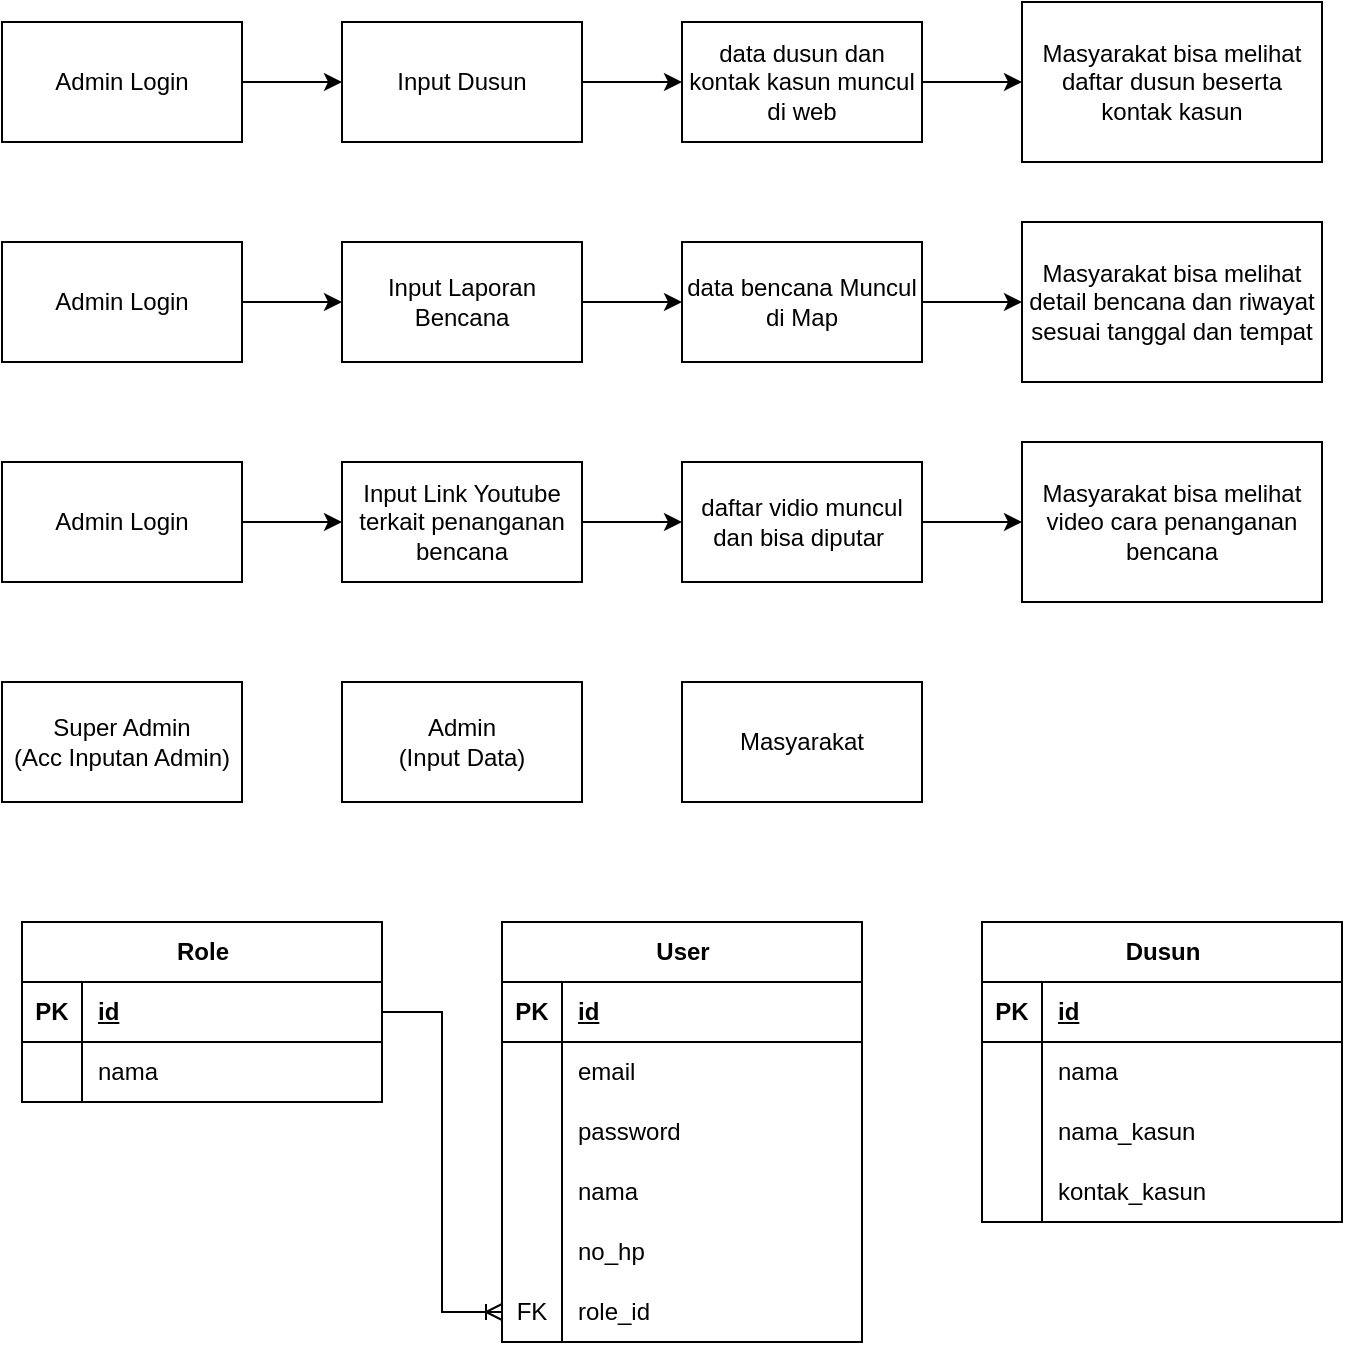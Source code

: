 <mxfile version="24.3.1" type="github">
  <diagram name="Halaman-1" id="jYfZsXIPYShojSesjX85">
    <mxGraphModel dx="880" dy="407" grid="1" gridSize="10" guides="1" tooltips="1" connect="1" arrows="1" fold="1" page="1" pageScale="1" pageWidth="850" pageHeight="1100" math="0" shadow="0">
      <root>
        <mxCell id="0" />
        <mxCell id="1" parent="0" />
        <mxCell id="0UEPFsotPfN1WaxHBvJR-5" value="" style="edgeStyle=orthogonalEdgeStyle;rounded=0;orthogonalLoop=1;jettySize=auto;html=1;" edge="1" parent="1" source="0UEPFsotPfN1WaxHBvJR-1" target="0UEPFsotPfN1WaxHBvJR-2">
          <mxGeometry relative="1" as="geometry" />
        </mxCell>
        <mxCell id="0UEPFsotPfN1WaxHBvJR-1" value="Admin Login" style="rounded=0;whiteSpace=wrap;html=1;" vertex="1" parent="1">
          <mxGeometry x="90" y="260" width="120" height="60" as="geometry" />
        </mxCell>
        <mxCell id="0UEPFsotPfN1WaxHBvJR-6" value="" style="edgeStyle=orthogonalEdgeStyle;rounded=0;orthogonalLoop=1;jettySize=auto;html=1;" edge="1" parent="1" source="0UEPFsotPfN1WaxHBvJR-2" target="0UEPFsotPfN1WaxHBvJR-3">
          <mxGeometry relative="1" as="geometry" />
        </mxCell>
        <mxCell id="0UEPFsotPfN1WaxHBvJR-2" value="Input Laporan Bencana" style="rounded=0;whiteSpace=wrap;html=1;" vertex="1" parent="1">
          <mxGeometry x="260" y="260" width="120" height="60" as="geometry" />
        </mxCell>
        <mxCell id="0UEPFsotPfN1WaxHBvJR-7" value="" style="edgeStyle=orthogonalEdgeStyle;rounded=0;orthogonalLoop=1;jettySize=auto;html=1;" edge="1" parent="1" source="0UEPFsotPfN1WaxHBvJR-3" target="0UEPFsotPfN1WaxHBvJR-4">
          <mxGeometry relative="1" as="geometry" />
        </mxCell>
        <mxCell id="0UEPFsotPfN1WaxHBvJR-3" value="data bencana Muncul di Map" style="rounded=0;whiteSpace=wrap;html=1;" vertex="1" parent="1">
          <mxGeometry x="430" y="260" width="120" height="60" as="geometry" />
        </mxCell>
        <mxCell id="0UEPFsotPfN1WaxHBvJR-4" value="Masyarakat bisa melihat detail bencana dan riwayat sesuai tanggal dan tempat" style="rounded=0;whiteSpace=wrap;html=1;" vertex="1" parent="1">
          <mxGeometry x="600" y="250" width="150" height="80" as="geometry" />
        </mxCell>
        <mxCell id="0UEPFsotPfN1WaxHBvJR-8" value="" style="edgeStyle=orthogonalEdgeStyle;rounded=0;orthogonalLoop=1;jettySize=auto;html=1;" edge="1" source="0UEPFsotPfN1WaxHBvJR-9" target="0UEPFsotPfN1WaxHBvJR-11" parent="1">
          <mxGeometry relative="1" as="geometry" />
        </mxCell>
        <mxCell id="0UEPFsotPfN1WaxHBvJR-9" value="Admin Login" style="rounded=0;whiteSpace=wrap;html=1;" vertex="1" parent="1">
          <mxGeometry x="90" y="370" width="120" height="60" as="geometry" />
        </mxCell>
        <mxCell id="0UEPFsotPfN1WaxHBvJR-10" value="" style="edgeStyle=orthogonalEdgeStyle;rounded=0;orthogonalLoop=1;jettySize=auto;html=1;" edge="1" source="0UEPFsotPfN1WaxHBvJR-11" target="0UEPFsotPfN1WaxHBvJR-13" parent="1">
          <mxGeometry relative="1" as="geometry" />
        </mxCell>
        <mxCell id="0UEPFsotPfN1WaxHBvJR-11" value="Input Link Youtube terkait penanganan bencana" style="rounded=0;whiteSpace=wrap;html=1;" vertex="1" parent="1">
          <mxGeometry x="260" y="370" width="120" height="60" as="geometry" />
        </mxCell>
        <mxCell id="0UEPFsotPfN1WaxHBvJR-12" value="" style="edgeStyle=orthogonalEdgeStyle;rounded=0;orthogonalLoop=1;jettySize=auto;html=1;" edge="1" source="0UEPFsotPfN1WaxHBvJR-13" target="0UEPFsotPfN1WaxHBvJR-14" parent="1">
          <mxGeometry relative="1" as="geometry" />
        </mxCell>
        <mxCell id="0UEPFsotPfN1WaxHBvJR-13" value="daftar vidio muncul dan bisa diputar&amp;nbsp;" style="rounded=0;whiteSpace=wrap;html=1;" vertex="1" parent="1">
          <mxGeometry x="430" y="370" width="120" height="60" as="geometry" />
        </mxCell>
        <mxCell id="0UEPFsotPfN1WaxHBvJR-14" value="Masyarakat bisa melihat video cara penanganan bencana" style="rounded=0;whiteSpace=wrap;html=1;" vertex="1" parent="1">
          <mxGeometry x="600" y="360" width="150" height="80" as="geometry" />
        </mxCell>
        <mxCell id="0UEPFsotPfN1WaxHBvJR-15" value="Super Admin&lt;div&gt;(Acc Inputan Admin)&lt;/div&gt;" style="rounded=0;whiteSpace=wrap;html=1;" vertex="1" parent="1">
          <mxGeometry x="90" y="480" width="120" height="60" as="geometry" />
        </mxCell>
        <mxCell id="0UEPFsotPfN1WaxHBvJR-16" value="Admin&lt;div&gt;(Input Data)&lt;/div&gt;" style="rounded=0;whiteSpace=wrap;html=1;" vertex="1" parent="1">
          <mxGeometry x="260" y="480" width="120" height="60" as="geometry" />
        </mxCell>
        <mxCell id="0UEPFsotPfN1WaxHBvJR-17" value="Masyarakat" style="rounded=0;whiteSpace=wrap;html=1;" vertex="1" parent="1">
          <mxGeometry x="430" y="480" width="120" height="60" as="geometry" />
        </mxCell>
        <mxCell id="0UEPFsotPfN1WaxHBvJR-18" value="" style="edgeStyle=orthogonalEdgeStyle;rounded=0;orthogonalLoop=1;jettySize=auto;html=1;" edge="1" source="0UEPFsotPfN1WaxHBvJR-19" target="0UEPFsotPfN1WaxHBvJR-21" parent="1">
          <mxGeometry relative="1" as="geometry" />
        </mxCell>
        <mxCell id="0UEPFsotPfN1WaxHBvJR-19" value="Admin Login" style="rounded=0;whiteSpace=wrap;html=1;" vertex="1" parent="1">
          <mxGeometry x="90" y="150" width="120" height="60" as="geometry" />
        </mxCell>
        <mxCell id="0UEPFsotPfN1WaxHBvJR-20" value="" style="edgeStyle=orthogonalEdgeStyle;rounded=0;orthogonalLoop=1;jettySize=auto;html=1;" edge="1" source="0UEPFsotPfN1WaxHBvJR-21" target="0UEPFsotPfN1WaxHBvJR-23" parent="1">
          <mxGeometry relative="1" as="geometry" />
        </mxCell>
        <mxCell id="0UEPFsotPfN1WaxHBvJR-21" value="Input Dusun" style="rounded=0;whiteSpace=wrap;html=1;" vertex="1" parent="1">
          <mxGeometry x="260" y="150" width="120" height="60" as="geometry" />
        </mxCell>
        <mxCell id="0UEPFsotPfN1WaxHBvJR-22" value="" style="edgeStyle=orthogonalEdgeStyle;rounded=0;orthogonalLoop=1;jettySize=auto;html=1;" edge="1" source="0UEPFsotPfN1WaxHBvJR-23" target="0UEPFsotPfN1WaxHBvJR-24" parent="1">
          <mxGeometry relative="1" as="geometry" />
        </mxCell>
        <mxCell id="0UEPFsotPfN1WaxHBvJR-23" value="data dusun dan kontak kasun muncul di web" style="rounded=0;whiteSpace=wrap;html=1;" vertex="1" parent="1">
          <mxGeometry x="430" y="150" width="120" height="60" as="geometry" />
        </mxCell>
        <mxCell id="0UEPFsotPfN1WaxHBvJR-24" value="Masyarakat bisa melihat daftar dusun beserta kontak kasun" style="rounded=0;whiteSpace=wrap;html=1;" vertex="1" parent="1">
          <mxGeometry x="600" y="140" width="150" height="80" as="geometry" />
        </mxCell>
        <mxCell id="0UEPFsotPfN1WaxHBvJR-26" value="User" style="shape=table;startSize=30;container=1;collapsible=1;childLayout=tableLayout;fixedRows=1;rowLines=0;fontStyle=1;align=center;resizeLast=1;html=1;" vertex="1" parent="1">
          <mxGeometry x="340" y="600" width="180" height="210" as="geometry" />
        </mxCell>
        <mxCell id="0UEPFsotPfN1WaxHBvJR-27" value="" style="shape=tableRow;horizontal=0;startSize=0;swimlaneHead=0;swimlaneBody=0;fillColor=none;collapsible=0;dropTarget=0;points=[[0,0.5],[1,0.5]];portConstraint=eastwest;top=0;left=0;right=0;bottom=1;" vertex="1" parent="0UEPFsotPfN1WaxHBvJR-26">
          <mxGeometry y="30" width="180" height="30" as="geometry" />
        </mxCell>
        <mxCell id="0UEPFsotPfN1WaxHBvJR-28" value="PK" style="shape=partialRectangle;connectable=0;fillColor=none;top=0;left=0;bottom=0;right=0;fontStyle=1;overflow=hidden;whiteSpace=wrap;html=1;" vertex="1" parent="0UEPFsotPfN1WaxHBvJR-27">
          <mxGeometry width="30" height="30" as="geometry">
            <mxRectangle width="30" height="30" as="alternateBounds" />
          </mxGeometry>
        </mxCell>
        <mxCell id="0UEPFsotPfN1WaxHBvJR-29" value="id" style="shape=partialRectangle;connectable=0;fillColor=none;top=0;left=0;bottom=0;right=0;align=left;spacingLeft=6;fontStyle=5;overflow=hidden;whiteSpace=wrap;html=1;" vertex="1" parent="0UEPFsotPfN1WaxHBvJR-27">
          <mxGeometry x="30" width="150" height="30" as="geometry">
            <mxRectangle width="150" height="30" as="alternateBounds" />
          </mxGeometry>
        </mxCell>
        <mxCell id="0UEPFsotPfN1WaxHBvJR-30" value="" style="shape=tableRow;horizontal=0;startSize=0;swimlaneHead=0;swimlaneBody=0;fillColor=none;collapsible=0;dropTarget=0;points=[[0,0.5],[1,0.5]];portConstraint=eastwest;top=0;left=0;right=0;bottom=0;" vertex="1" parent="0UEPFsotPfN1WaxHBvJR-26">
          <mxGeometry y="60" width="180" height="30" as="geometry" />
        </mxCell>
        <mxCell id="0UEPFsotPfN1WaxHBvJR-31" value="" style="shape=partialRectangle;connectable=0;fillColor=none;top=0;left=0;bottom=0;right=0;editable=1;overflow=hidden;whiteSpace=wrap;html=1;" vertex="1" parent="0UEPFsotPfN1WaxHBvJR-30">
          <mxGeometry width="30" height="30" as="geometry">
            <mxRectangle width="30" height="30" as="alternateBounds" />
          </mxGeometry>
        </mxCell>
        <mxCell id="0UEPFsotPfN1WaxHBvJR-32" value="email" style="shape=partialRectangle;connectable=0;fillColor=none;top=0;left=0;bottom=0;right=0;align=left;spacingLeft=6;overflow=hidden;whiteSpace=wrap;html=1;" vertex="1" parent="0UEPFsotPfN1WaxHBvJR-30">
          <mxGeometry x="30" width="150" height="30" as="geometry">
            <mxRectangle width="150" height="30" as="alternateBounds" />
          </mxGeometry>
        </mxCell>
        <mxCell id="0UEPFsotPfN1WaxHBvJR-33" value="" style="shape=tableRow;horizontal=0;startSize=0;swimlaneHead=0;swimlaneBody=0;fillColor=none;collapsible=0;dropTarget=0;points=[[0,0.5],[1,0.5]];portConstraint=eastwest;top=0;left=0;right=0;bottom=0;" vertex="1" parent="0UEPFsotPfN1WaxHBvJR-26">
          <mxGeometry y="90" width="180" height="30" as="geometry" />
        </mxCell>
        <mxCell id="0UEPFsotPfN1WaxHBvJR-34" value="" style="shape=partialRectangle;connectable=0;fillColor=none;top=0;left=0;bottom=0;right=0;editable=1;overflow=hidden;whiteSpace=wrap;html=1;" vertex="1" parent="0UEPFsotPfN1WaxHBvJR-33">
          <mxGeometry width="30" height="30" as="geometry">
            <mxRectangle width="30" height="30" as="alternateBounds" />
          </mxGeometry>
        </mxCell>
        <mxCell id="0UEPFsotPfN1WaxHBvJR-35" value="password" style="shape=partialRectangle;connectable=0;fillColor=none;top=0;left=0;bottom=0;right=0;align=left;spacingLeft=6;overflow=hidden;whiteSpace=wrap;html=1;" vertex="1" parent="0UEPFsotPfN1WaxHBvJR-33">
          <mxGeometry x="30" width="150" height="30" as="geometry">
            <mxRectangle width="150" height="30" as="alternateBounds" />
          </mxGeometry>
        </mxCell>
        <mxCell id="0UEPFsotPfN1WaxHBvJR-36" value="" style="shape=tableRow;horizontal=0;startSize=0;swimlaneHead=0;swimlaneBody=0;fillColor=none;collapsible=0;dropTarget=0;points=[[0,0.5],[1,0.5]];portConstraint=eastwest;top=0;left=0;right=0;bottom=0;" vertex="1" parent="0UEPFsotPfN1WaxHBvJR-26">
          <mxGeometry y="120" width="180" height="30" as="geometry" />
        </mxCell>
        <mxCell id="0UEPFsotPfN1WaxHBvJR-37" value="" style="shape=partialRectangle;connectable=0;fillColor=none;top=0;left=0;bottom=0;right=0;editable=1;overflow=hidden;whiteSpace=wrap;html=1;" vertex="1" parent="0UEPFsotPfN1WaxHBvJR-36">
          <mxGeometry width="30" height="30" as="geometry">
            <mxRectangle width="30" height="30" as="alternateBounds" />
          </mxGeometry>
        </mxCell>
        <mxCell id="0UEPFsotPfN1WaxHBvJR-38" value="nama" style="shape=partialRectangle;connectable=0;fillColor=none;top=0;left=0;bottom=0;right=0;align=left;spacingLeft=6;overflow=hidden;whiteSpace=wrap;html=1;" vertex="1" parent="0UEPFsotPfN1WaxHBvJR-36">
          <mxGeometry x="30" width="150" height="30" as="geometry">
            <mxRectangle width="150" height="30" as="alternateBounds" />
          </mxGeometry>
        </mxCell>
        <mxCell id="0UEPFsotPfN1WaxHBvJR-39" value="" style="shape=tableRow;horizontal=0;startSize=0;swimlaneHead=0;swimlaneBody=0;fillColor=none;collapsible=0;dropTarget=0;points=[[0,0.5],[1,0.5]];portConstraint=eastwest;top=0;left=0;right=0;bottom=0;" vertex="1" parent="0UEPFsotPfN1WaxHBvJR-26">
          <mxGeometry y="150" width="180" height="30" as="geometry" />
        </mxCell>
        <mxCell id="0UEPFsotPfN1WaxHBvJR-40" value="" style="shape=partialRectangle;connectable=0;fillColor=none;top=0;left=0;bottom=0;right=0;editable=1;overflow=hidden;whiteSpace=wrap;html=1;" vertex="1" parent="0UEPFsotPfN1WaxHBvJR-39">
          <mxGeometry width="30" height="30" as="geometry">
            <mxRectangle width="30" height="30" as="alternateBounds" />
          </mxGeometry>
        </mxCell>
        <mxCell id="0UEPFsotPfN1WaxHBvJR-41" value="no_hp" style="shape=partialRectangle;connectable=0;fillColor=none;top=0;left=0;bottom=0;right=0;align=left;spacingLeft=6;overflow=hidden;whiteSpace=wrap;html=1;" vertex="1" parent="0UEPFsotPfN1WaxHBvJR-39">
          <mxGeometry x="30" width="150" height="30" as="geometry">
            <mxRectangle width="150" height="30" as="alternateBounds" />
          </mxGeometry>
        </mxCell>
        <mxCell id="0UEPFsotPfN1WaxHBvJR-42" value="" style="shape=tableRow;horizontal=0;startSize=0;swimlaneHead=0;swimlaneBody=0;fillColor=none;collapsible=0;dropTarget=0;points=[[0,0.5],[1,0.5]];portConstraint=eastwest;top=0;left=0;right=0;bottom=0;" vertex="1" parent="0UEPFsotPfN1WaxHBvJR-26">
          <mxGeometry y="180" width="180" height="30" as="geometry" />
        </mxCell>
        <mxCell id="0UEPFsotPfN1WaxHBvJR-43" value="FK" style="shape=partialRectangle;connectable=0;fillColor=none;top=0;left=0;bottom=0;right=0;editable=1;overflow=hidden;whiteSpace=wrap;html=1;" vertex="1" parent="0UEPFsotPfN1WaxHBvJR-42">
          <mxGeometry width="30" height="30" as="geometry">
            <mxRectangle width="30" height="30" as="alternateBounds" />
          </mxGeometry>
        </mxCell>
        <mxCell id="0UEPFsotPfN1WaxHBvJR-44" value="role_id" style="shape=partialRectangle;connectable=0;fillColor=none;top=0;left=0;bottom=0;right=0;align=left;spacingLeft=6;overflow=hidden;whiteSpace=wrap;html=1;" vertex="1" parent="0UEPFsotPfN1WaxHBvJR-42">
          <mxGeometry x="30" width="150" height="30" as="geometry">
            <mxRectangle width="150" height="30" as="alternateBounds" />
          </mxGeometry>
        </mxCell>
        <mxCell id="0UEPFsotPfN1WaxHBvJR-45" value="Role" style="shape=table;startSize=30;container=1;collapsible=1;childLayout=tableLayout;fixedRows=1;rowLines=0;fontStyle=1;align=center;resizeLast=1;html=1;" vertex="1" parent="1">
          <mxGeometry x="100" y="600" width="180" height="90" as="geometry" />
        </mxCell>
        <mxCell id="0UEPFsotPfN1WaxHBvJR-46" value="" style="shape=tableRow;horizontal=0;startSize=0;swimlaneHead=0;swimlaneBody=0;fillColor=none;collapsible=0;dropTarget=0;points=[[0,0.5],[1,0.5]];portConstraint=eastwest;top=0;left=0;right=0;bottom=1;" vertex="1" parent="0UEPFsotPfN1WaxHBvJR-45">
          <mxGeometry y="30" width="180" height="30" as="geometry" />
        </mxCell>
        <mxCell id="0UEPFsotPfN1WaxHBvJR-47" value="PK" style="shape=partialRectangle;connectable=0;fillColor=none;top=0;left=0;bottom=0;right=0;fontStyle=1;overflow=hidden;whiteSpace=wrap;html=1;" vertex="1" parent="0UEPFsotPfN1WaxHBvJR-46">
          <mxGeometry width="30" height="30" as="geometry">
            <mxRectangle width="30" height="30" as="alternateBounds" />
          </mxGeometry>
        </mxCell>
        <mxCell id="0UEPFsotPfN1WaxHBvJR-48" value="id" style="shape=partialRectangle;connectable=0;fillColor=none;top=0;left=0;bottom=0;right=0;align=left;spacingLeft=6;fontStyle=5;overflow=hidden;whiteSpace=wrap;html=1;" vertex="1" parent="0UEPFsotPfN1WaxHBvJR-46">
          <mxGeometry x="30" width="150" height="30" as="geometry">
            <mxRectangle width="150" height="30" as="alternateBounds" />
          </mxGeometry>
        </mxCell>
        <mxCell id="0UEPFsotPfN1WaxHBvJR-49" value="" style="shape=tableRow;horizontal=0;startSize=0;swimlaneHead=0;swimlaneBody=0;fillColor=none;collapsible=0;dropTarget=0;points=[[0,0.5],[1,0.5]];portConstraint=eastwest;top=0;left=0;right=0;bottom=0;" vertex="1" parent="0UEPFsotPfN1WaxHBvJR-45">
          <mxGeometry y="60" width="180" height="30" as="geometry" />
        </mxCell>
        <mxCell id="0UEPFsotPfN1WaxHBvJR-50" value="" style="shape=partialRectangle;connectable=0;fillColor=none;top=0;left=0;bottom=0;right=0;editable=1;overflow=hidden;whiteSpace=wrap;html=1;" vertex="1" parent="0UEPFsotPfN1WaxHBvJR-49">
          <mxGeometry width="30" height="30" as="geometry">
            <mxRectangle width="30" height="30" as="alternateBounds" />
          </mxGeometry>
        </mxCell>
        <mxCell id="0UEPFsotPfN1WaxHBvJR-51" value="nama" style="shape=partialRectangle;connectable=0;fillColor=none;top=0;left=0;bottom=0;right=0;align=left;spacingLeft=6;overflow=hidden;whiteSpace=wrap;html=1;" vertex="1" parent="0UEPFsotPfN1WaxHBvJR-49">
          <mxGeometry x="30" width="150" height="30" as="geometry">
            <mxRectangle width="150" height="30" as="alternateBounds" />
          </mxGeometry>
        </mxCell>
        <mxCell id="0UEPFsotPfN1WaxHBvJR-64" value="" style="edgeStyle=entityRelationEdgeStyle;fontSize=12;html=1;endArrow=ERoneToMany;rounded=0;exitX=1;exitY=0.5;exitDx=0;exitDy=0;entryX=0;entryY=0.5;entryDx=0;entryDy=0;" edge="1" parent="1" source="0UEPFsotPfN1WaxHBvJR-46" target="0UEPFsotPfN1WaxHBvJR-42">
          <mxGeometry width="100" height="100" relative="1" as="geometry">
            <mxPoint x="380" y="770" as="sourcePoint" />
            <mxPoint x="480" y="670" as="targetPoint" />
          </mxGeometry>
        </mxCell>
        <mxCell id="0UEPFsotPfN1WaxHBvJR-65" value="Dusun" style="shape=table;startSize=30;container=1;collapsible=1;childLayout=tableLayout;fixedRows=1;rowLines=0;fontStyle=1;align=center;resizeLast=1;html=1;" vertex="1" parent="1">
          <mxGeometry x="580" y="600" width="180" height="150" as="geometry" />
        </mxCell>
        <mxCell id="0UEPFsotPfN1WaxHBvJR-66" value="" style="shape=tableRow;horizontal=0;startSize=0;swimlaneHead=0;swimlaneBody=0;fillColor=none;collapsible=0;dropTarget=0;points=[[0,0.5],[1,0.5]];portConstraint=eastwest;top=0;left=0;right=0;bottom=1;" vertex="1" parent="0UEPFsotPfN1WaxHBvJR-65">
          <mxGeometry y="30" width="180" height="30" as="geometry" />
        </mxCell>
        <mxCell id="0UEPFsotPfN1WaxHBvJR-67" value="PK" style="shape=partialRectangle;connectable=0;fillColor=none;top=0;left=0;bottom=0;right=0;fontStyle=1;overflow=hidden;whiteSpace=wrap;html=1;" vertex="1" parent="0UEPFsotPfN1WaxHBvJR-66">
          <mxGeometry width="30" height="30" as="geometry">
            <mxRectangle width="30" height="30" as="alternateBounds" />
          </mxGeometry>
        </mxCell>
        <mxCell id="0UEPFsotPfN1WaxHBvJR-68" value="id" style="shape=partialRectangle;connectable=0;fillColor=none;top=0;left=0;bottom=0;right=0;align=left;spacingLeft=6;fontStyle=5;overflow=hidden;whiteSpace=wrap;html=1;" vertex="1" parent="0UEPFsotPfN1WaxHBvJR-66">
          <mxGeometry x="30" width="150" height="30" as="geometry">
            <mxRectangle width="150" height="30" as="alternateBounds" />
          </mxGeometry>
        </mxCell>
        <mxCell id="0UEPFsotPfN1WaxHBvJR-69" value="" style="shape=tableRow;horizontal=0;startSize=0;swimlaneHead=0;swimlaneBody=0;fillColor=none;collapsible=0;dropTarget=0;points=[[0,0.5],[1,0.5]];portConstraint=eastwest;top=0;left=0;right=0;bottom=0;" vertex="1" parent="0UEPFsotPfN1WaxHBvJR-65">
          <mxGeometry y="60" width="180" height="30" as="geometry" />
        </mxCell>
        <mxCell id="0UEPFsotPfN1WaxHBvJR-70" value="" style="shape=partialRectangle;connectable=0;fillColor=none;top=0;left=0;bottom=0;right=0;editable=1;overflow=hidden;whiteSpace=wrap;html=1;" vertex="1" parent="0UEPFsotPfN1WaxHBvJR-69">
          <mxGeometry width="30" height="30" as="geometry">
            <mxRectangle width="30" height="30" as="alternateBounds" />
          </mxGeometry>
        </mxCell>
        <mxCell id="0UEPFsotPfN1WaxHBvJR-71" value="nama" style="shape=partialRectangle;connectable=0;fillColor=none;top=0;left=0;bottom=0;right=0;align=left;spacingLeft=6;overflow=hidden;whiteSpace=wrap;html=1;" vertex="1" parent="0UEPFsotPfN1WaxHBvJR-69">
          <mxGeometry x="30" width="150" height="30" as="geometry">
            <mxRectangle width="150" height="30" as="alternateBounds" />
          </mxGeometry>
        </mxCell>
        <mxCell id="0UEPFsotPfN1WaxHBvJR-72" value="" style="shape=tableRow;horizontal=0;startSize=0;swimlaneHead=0;swimlaneBody=0;fillColor=none;collapsible=0;dropTarget=0;points=[[0,0.5],[1,0.5]];portConstraint=eastwest;top=0;left=0;right=0;bottom=0;" vertex="1" parent="0UEPFsotPfN1WaxHBvJR-65">
          <mxGeometry y="90" width="180" height="30" as="geometry" />
        </mxCell>
        <mxCell id="0UEPFsotPfN1WaxHBvJR-73" value="" style="shape=partialRectangle;connectable=0;fillColor=none;top=0;left=0;bottom=0;right=0;editable=1;overflow=hidden;whiteSpace=wrap;html=1;" vertex="1" parent="0UEPFsotPfN1WaxHBvJR-72">
          <mxGeometry width="30" height="30" as="geometry">
            <mxRectangle width="30" height="30" as="alternateBounds" />
          </mxGeometry>
        </mxCell>
        <mxCell id="0UEPFsotPfN1WaxHBvJR-74" value="nama_kasun" style="shape=partialRectangle;connectable=0;fillColor=none;top=0;left=0;bottom=0;right=0;align=left;spacingLeft=6;overflow=hidden;whiteSpace=wrap;html=1;" vertex="1" parent="0UEPFsotPfN1WaxHBvJR-72">
          <mxGeometry x="30" width="150" height="30" as="geometry">
            <mxRectangle width="150" height="30" as="alternateBounds" />
          </mxGeometry>
        </mxCell>
        <mxCell id="0UEPFsotPfN1WaxHBvJR-75" value="" style="shape=tableRow;horizontal=0;startSize=0;swimlaneHead=0;swimlaneBody=0;fillColor=none;collapsible=0;dropTarget=0;points=[[0,0.5],[1,0.5]];portConstraint=eastwest;top=0;left=0;right=0;bottom=0;" vertex="1" parent="0UEPFsotPfN1WaxHBvJR-65">
          <mxGeometry y="120" width="180" height="30" as="geometry" />
        </mxCell>
        <mxCell id="0UEPFsotPfN1WaxHBvJR-76" value="" style="shape=partialRectangle;connectable=0;fillColor=none;top=0;left=0;bottom=0;right=0;editable=1;overflow=hidden;whiteSpace=wrap;html=1;" vertex="1" parent="0UEPFsotPfN1WaxHBvJR-75">
          <mxGeometry width="30" height="30" as="geometry">
            <mxRectangle width="30" height="30" as="alternateBounds" />
          </mxGeometry>
        </mxCell>
        <mxCell id="0UEPFsotPfN1WaxHBvJR-77" value="kontak_kasun" style="shape=partialRectangle;connectable=0;fillColor=none;top=0;left=0;bottom=0;right=0;align=left;spacingLeft=6;overflow=hidden;whiteSpace=wrap;html=1;" vertex="1" parent="0UEPFsotPfN1WaxHBvJR-75">
          <mxGeometry x="30" width="150" height="30" as="geometry">
            <mxRectangle width="150" height="30" as="alternateBounds" />
          </mxGeometry>
        </mxCell>
      </root>
    </mxGraphModel>
  </diagram>
</mxfile>
